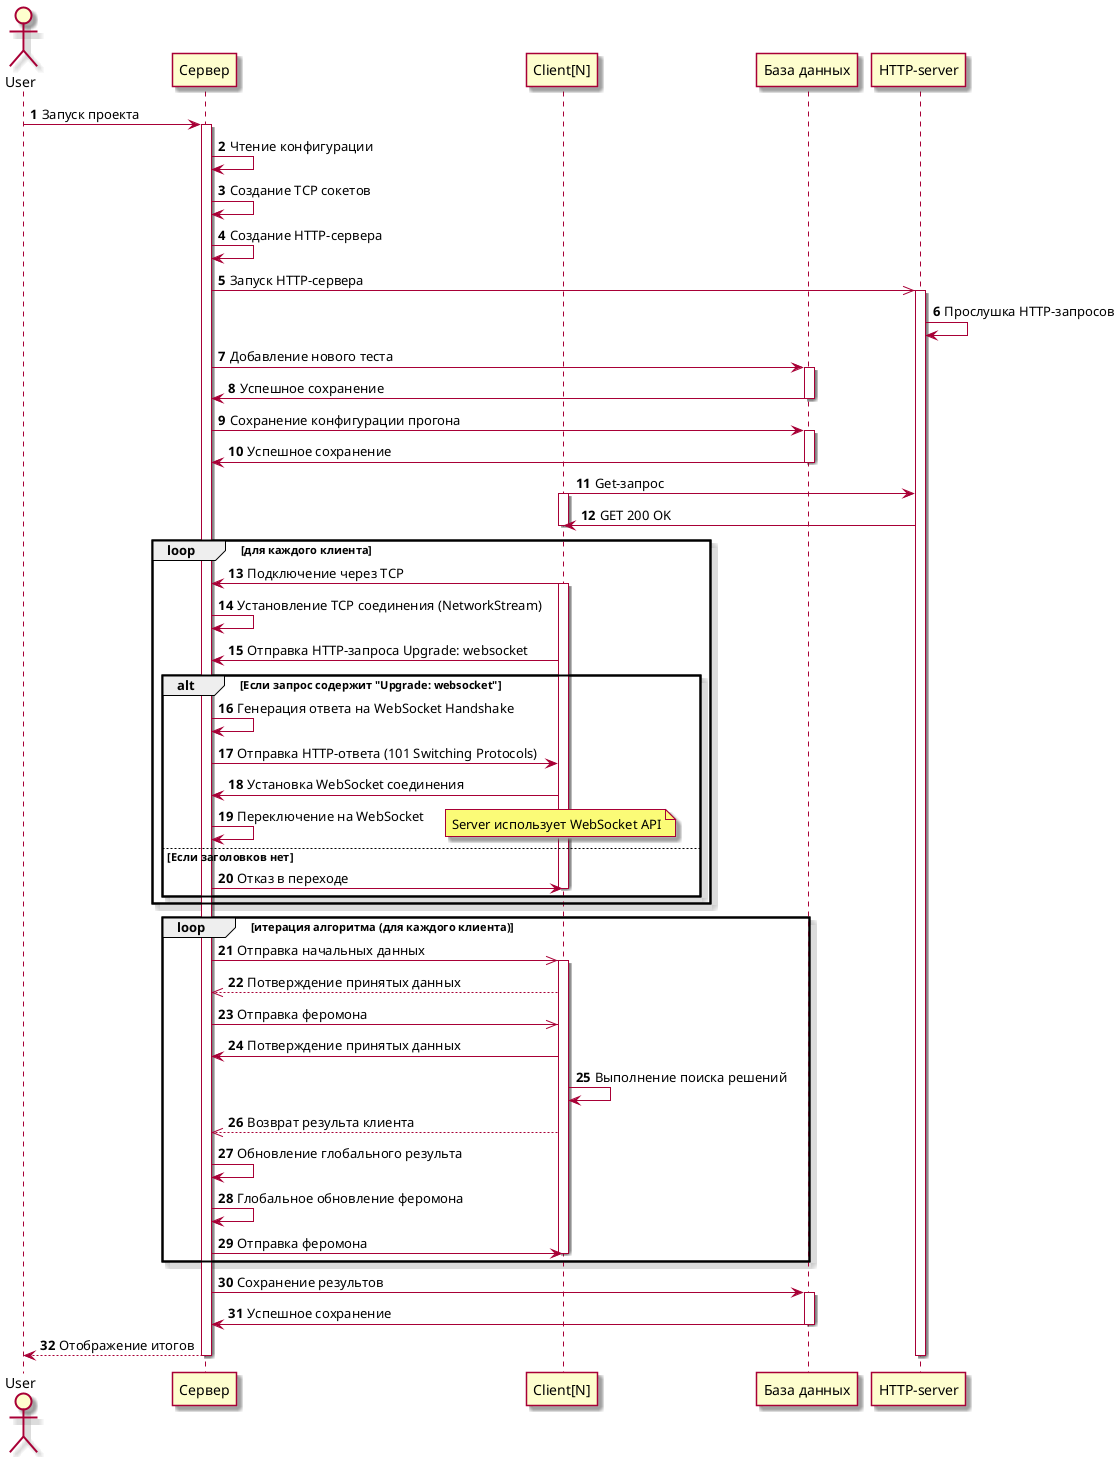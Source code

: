 @startuml
autonumber
skin rose
actor User

participant Server as "Сервер"
participant Client1 as "Client[N]"
participant BD as "База данных"
participant HTTPSer as "HTTP-server"

User -> Server: Запуск проекта
activate Server
Server -> Server: Чтение конфигурации
Server -> Server: Создание TCP сокетов
Server -> Server: Создание HTTP-сервера
Server ->> HTTPSer: Запуск HTTP-сервера
activate HTTPSer
HTTPSer -> HTTPSer: Прослушка HTTP-запросов
Server -> BD : Добавление нового теста
activate BD
BD -> Server : Успешное сохранение
deactivate BD

Server -> BD : Сохранение конфигурации прогона
activate BD
BD -> Server : Успешное сохранение
deactivate BD

Client1 -> HTTPSer: Get-запрос
activate Client1
HTTPSer -> Client1: GET 200 OK
deactivate Client1

loop для каждого клиента

  Client1 -> Server : Подключение через TCP
  activate Client1
  Server -> Server : Установление TCP соединения (NetworkStream)
  Client1 -> Server : Отправка HTTP-запроса Upgrade: websocket
  alt Если запрос содержит "Upgrade: websocket"
    Server -> Server : Генерация ответа на WebSocket Handshake
    Server -> Client1 : Отправка HTTP-ответа (101 Switching Protocols)
    Client1 -> Server : Установка WebSocket соединения
    Server -> Server : Переключение на WebSocket
    note right: Server использует WebSocket API
else Если заголовков нет
    Server -> Client1 : Отказ в переходе
    deactivate Client1
end
end

loop итерация алгоритма (для каждого клиента)
  Server ->> Client1: Отправка начальных данных
  activate Client1
    Client1 -->> Server: Потверждение принятых данных
    Server ->> Client1: Отправка феромона
    Client1 -> Server: Потверждение принятых данных
    Client1 -> Client1: Выполнение поиска решений
    Client1 -->> Server: Возврат результа клиента
    Server -> Server: Обновление глобального результа
    Server -> Server: Глобальное обновление феромона
    Server -> Client1: Отправка феромона
  deactivate Client1
end

Server -> BD : Сохранение результов
activate BD
BD -> Server : Успешное сохранение
deactivate BD

Server --> User: Отображение итогов
deactivate Server
deactivate HTTPSer
@enduml